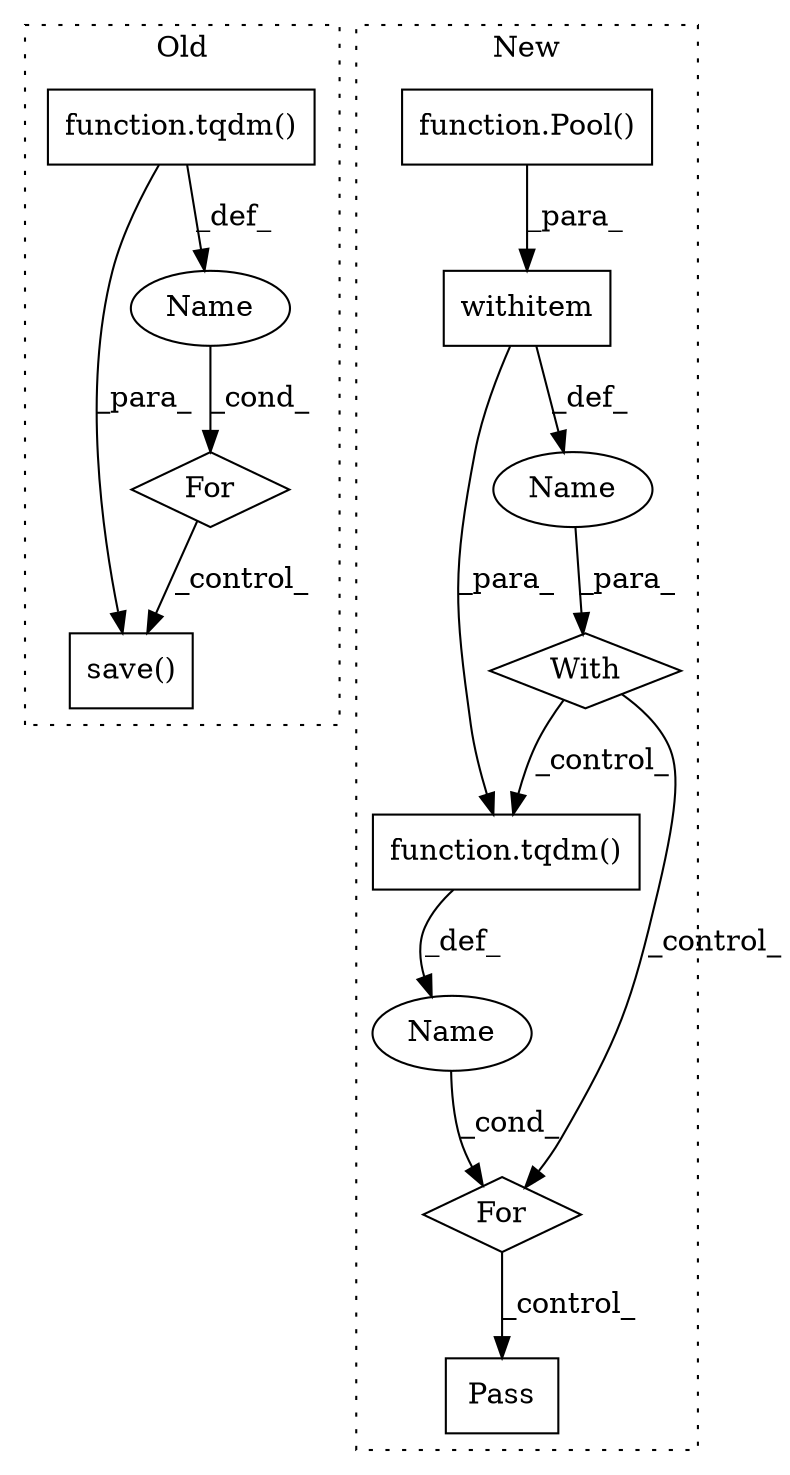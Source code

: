 digraph G {
subgraph cluster0 {
1 [label="save()" a="75" s="1282,1320" l="16,30" shape="box"];
6 [label="function.tqdm()" a="75" s="1002,1016" l="5,1" shape="box"];
11 [label="For" a="107" s="986,1017" l="4,10" shape="diamond"];
12 [label="Name" a="87" s="990" l="8" shape="ellipse"];
label = "Old";
style="dotted";
}
subgraph cluster1 {
2 [label="withitem" a="49" s="1796" l="4" shape="box"];
3 [label="With" a="39" s="1791,1800" l="5,41" shape="diamond"];
4 [label="Pass" a="62" s="1932" l="4" shape="box"];
5 [label="function.tqdm()" a="75" s="1850,1895" l="5,23" shape="box"];
7 [label="function.Pool()" a="75" s="1796" l="27" shape="box"];
8 [label="Name" a="87" s="1827" l="4" shape="ellipse"];
9 [label="For" a="107" s="1841,1918" l="4,14" shape="diamond"];
10 [label="Name" a="87" s="1845" l="1" shape="ellipse"];
label = "New";
style="dotted";
}
2 -> 8 [label="_def_"];
2 -> 5 [label="_para_"];
3 -> 5 [label="_control_"];
3 -> 9 [label="_control_"];
5 -> 10 [label="_def_"];
6 -> 1 [label="_para_"];
6 -> 12 [label="_def_"];
7 -> 2 [label="_para_"];
8 -> 3 [label="_para_"];
9 -> 4 [label="_control_"];
10 -> 9 [label="_cond_"];
11 -> 1 [label="_control_"];
12 -> 11 [label="_cond_"];
}